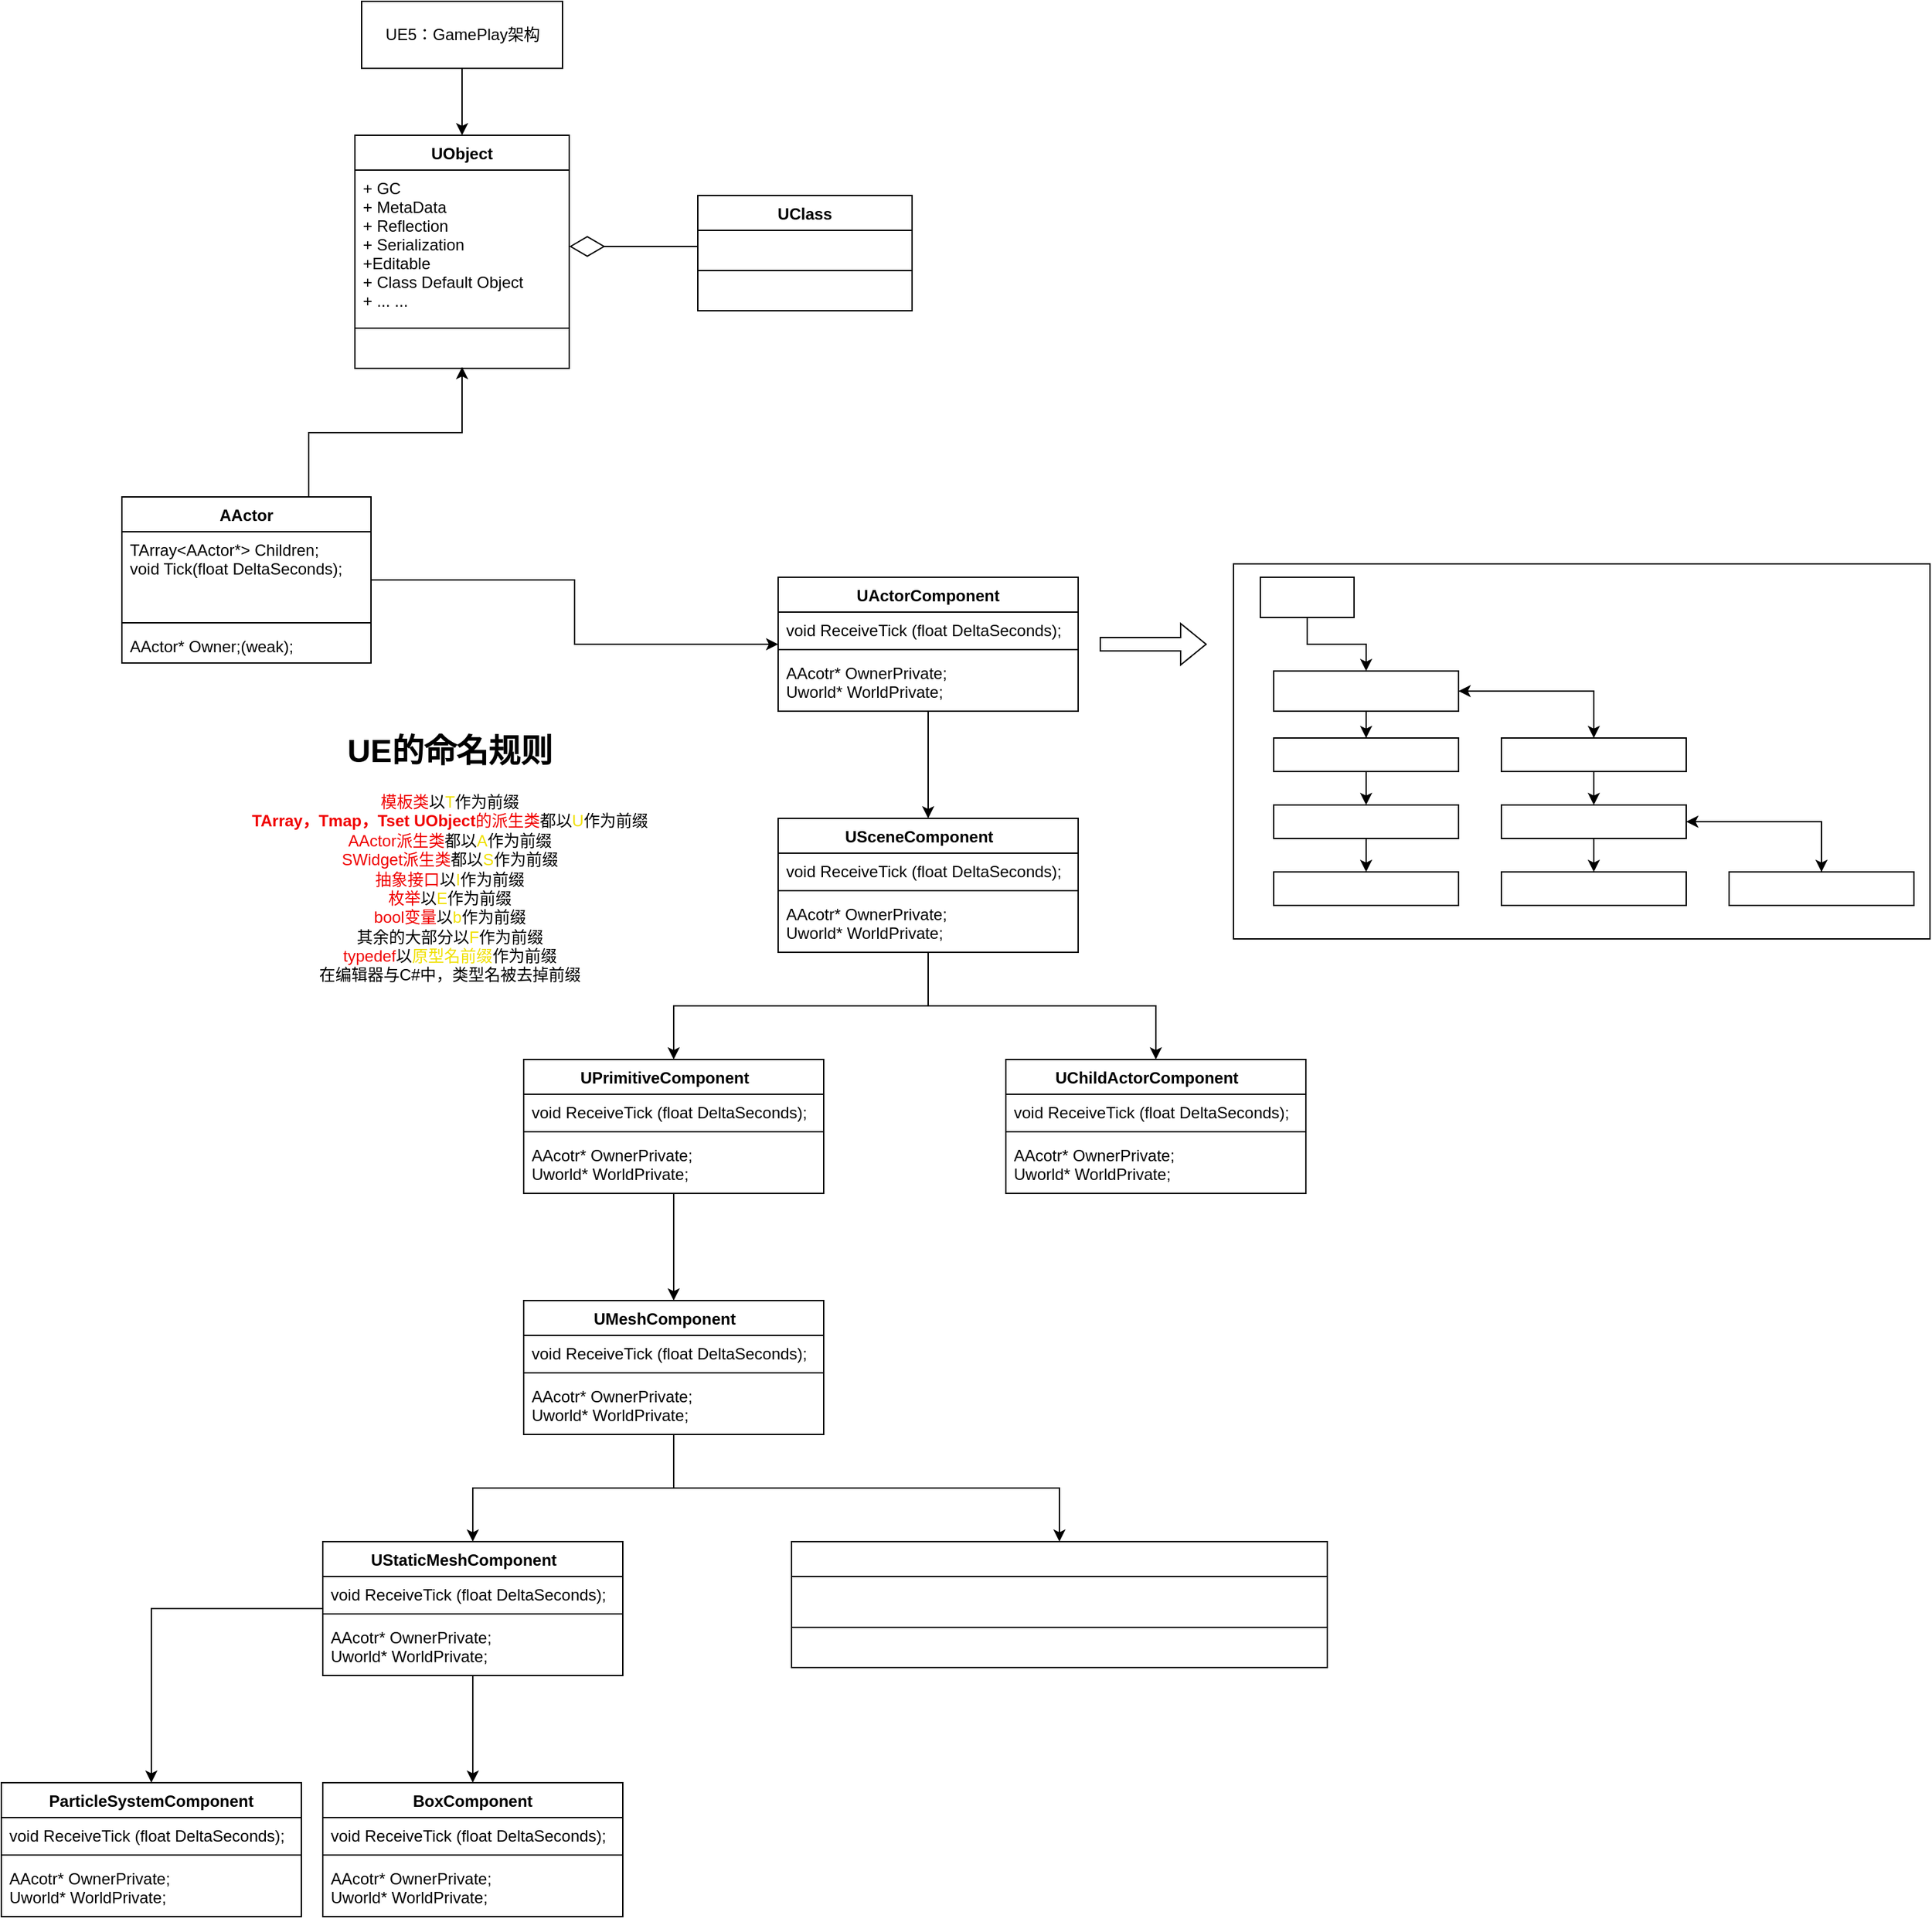 <mxfile version="20.2.3" type="github">
  <diagram id="C5RBs43oDa-KdzZeNtuy" name="Page-1">
    <mxGraphModel dx="807" dy="564" grid="1" gridSize="10" guides="0" tooltips="1" connect="1" arrows="1" fold="1" page="1" pageScale="1" pageWidth="827" pageHeight="1169" math="0" shadow="0">
      <root>
        <mxCell id="WIyWlLk6GJQsqaUBKTNV-0" />
        <mxCell id="WIyWlLk6GJQsqaUBKTNV-1" parent="WIyWlLk6GJQsqaUBKTNV-0" />
        <mxCell id="JBzvTZdr12KHgHO6GsRZ-7" style="edgeStyle=orthogonalEdgeStyle;rounded=0;orthogonalLoop=1;jettySize=auto;html=1;entryX=0.5;entryY=0;entryDx=0;entryDy=0;" parent="WIyWlLk6GJQsqaUBKTNV-1" source="JBzvTZdr12KHgHO6GsRZ-0" target="JBzvTZdr12KHgHO6GsRZ-3" edge="1">
          <mxGeometry relative="1" as="geometry" />
        </mxCell>
        <mxCell id="JBzvTZdr12KHgHO6GsRZ-0" value="UE5：GamePlay架构" style="html=1;" parent="WIyWlLk6GJQsqaUBKTNV-1" vertex="1">
          <mxGeometry x="749" y="140" width="150" height="50" as="geometry" />
        </mxCell>
        <mxCell id="JBzvTZdr12KHgHO6GsRZ-3" value="UObject" style="swimlane;fontStyle=1;align=center;verticalAlign=top;childLayout=stackLayout;horizontal=1;startSize=26;horizontalStack=0;resizeParent=1;resizeParentMax=0;resizeLast=0;collapsible=1;marginBottom=0;" parent="WIyWlLk6GJQsqaUBKTNV-1" vertex="1">
          <mxGeometry x="744" y="240" width="160" height="174" as="geometry" />
        </mxCell>
        <mxCell id="JBzvTZdr12KHgHO6GsRZ-4" value="+ GC&#xa;+ MetaData&#xa;+ Reflection&#xa;+ Serialization&#xa;+Editable&#xa;+ Class Default Object&#xa;+ ... ..." style="text;strokeColor=none;fillColor=none;align=left;verticalAlign=top;spacingLeft=4;spacingRight=4;overflow=hidden;rotatable=0;points=[[0,0.5],[1,0.5]];portConstraint=eastwest;" parent="JBzvTZdr12KHgHO6GsRZ-3" vertex="1">
          <mxGeometry y="26" width="160" height="114" as="geometry" />
        </mxCell>
        <mxCell id="JBzvTZdr12KHgHO6GsRZ-5" value="" style="line;strokeWidth=1;fillColor=none;align=left;verticalAlign=middle;spacingTop=-1;spacingLeft=3;spacingRight=3;rotatable=0;labelPosition=right;points=[];portConstraint=eastwest;" parent="JBzvTZdr12KHgHO6GsRZ-3" vertex="1">
          <mxGeometry y="140" width="160" height="8" as="geometry" />
        </mxCell>
        <mxCell id="JBzvTZdr12KHgHO6GsRZ-6" value="  " style="text;strokeColor=none;fillColor=none;align=left;verticalAlign=top;spacingLeft=4;spacingRight=4;overflow=hidden;rotatable=0;points=[[0,0.5],[1,0.5]];portConstraint=eastwest;" parent="JBzvTZdr12KHgHO6GsRZ-3" vertex="1">
          <mxGeometry y="148" width="160" height="26" as="geometry" />
        </mxCell>
        <mxCell id="JBzvTZdr12KHgHO6GsRZ-8" value="" style="endArrow=diamondThin;endFill=0;endSize=24;html=1;rounded=0;entryX=1;entryY=0.5;entryDx=0;entryDy=0;" parent="WIyWlLk6GJQsqaUBKTNV-1" target="JBzvTZdr12KHgHO6GsRZ-4" edge="1">
          <mxGeometry width="160" relative="1" as="geometry">
            <mxPoint x="1000" y="323" as="sourcePoint" />
            <mxPoint x="1110" y="310" as="targetPoint" />
          </mxGeometry>
        </mxCell>
        <mxCell id="JBzvTZdr12KHgHO6GsRZ-9" value="UClass" style="swimlane;fontStyle=1;align=center;verticalAlign=top;childLayout=stackLayout;horizontal=1;startSize=26;horizontalStack=0;resizeParent=1;resizeParentMax=0;resizeLast=0;collapsible=1;marginBottom=0;" parent="WIyWlLk6GJQsqaUBKTNV-1" vertex="1">
          <mxGeometry x="1000" y="285" width="160" height="86" as="geometry" />
        </mxCell>
        <mxCell id="JBzvTZdr12KHgHO6GsRZ-10" value="  " style="text;strokeColor=none;fillColor=none;align=left;verticalAlign=top;spacingLeft=4;spacingRight=4;overflow=hidden;rotatable=0;points=[[0,0.5],[1,0.5]];portConstraint=eastwest;" parent="JBzvTZdr12KHgHO6GsRZ-9" vertex="1">
          <mxGeometry y="26" width="160" height="26" as="geometry" />
        </mxCell>
        <mxCell id="JBzvTZdr12KHgHO6GsRZ-11" value="" style="line;strokeWidth=1;fillColor=none;align=left;verticalAlign=middle;spacingTop=-1;spacingLeft=3;spacingRight=3;rotatable=0;labelPosition=right;points=[];portConstraint=eastwest;" parent="JBzvTZdr12KHgHO6GsRZ-9" vertex="1">
          <mxGeometry y="52" width="160" height="8" as="geometry" />
        </mxCell>
        <mxCell id="JBzvTZdr12KHgHO6GsRZ-12" value="  " style="text;strokeColor=none;fillColor=none;align=left;verticalAlign=top;spacingLeft=4;spacingRight=4;overflow=hidden;rotatable=0;points=[[0,0.5],[1,0.5]];portConstraint=eastwest;" parent="JBzvTZdr12KHgHO6GsRZ-9" vertex="1">
          <mxGeometry y="60" width="160" height="26" as="geometry" />
        </mxCell>
        <mxCell id="JBzvTZdr12KHgHO6GsRZ-17" style="edgeStyle=orthogonalEdgeStyle;rounded=0;orthogonalLoop=1;jettySize=auto;html=1;exitX=0.75;exitY=0;exitDx=0;exitDy=0;entryX=0.5;entryY=0.962;entryDx=0;entryDy=0;entryPerimeter=0;" parent="WIyWlLk6GJQsqaUBKTNV-1" source="JBzvTZdr12KHgHO6GsRZ-13" target="JBzvTZdr12KHgHO6GsRZ-6" edge="1">
          <mxGeometry relative="1" as="geometry">
            <mxPoint x="810" y="420" as="targetPoint" />
          </mxGeometry>
        </mxCell>
        <mxCell id="koClU784cWXa2UPkRBET-6" value="" style="edgeStyle=orthogonalEdgeStyle;rounded=0;orthogonalLoop=1;jettySize=auto;html=1;fontColor=#F0E000;" edge="1" parent="WIyWlLk6GJQsqaUBKTNV-1" source="JBzvTZdr12KHgHO6GsRZ-13" target="koClU784cWXa2UPkRBET-2">
          <mxGeometry relative="1" as="geometry" />
        </mxCell>
        <mxCell id="JBzvTZdr12KHgHO6GsRZ-13" value="AActor" style="swimlane;fontStyle=1;align=center;verticalAlign=top;childLayout=stackLayout;horizontal=1;startSize=26;horizontalStack=0;resizeParent=1;resizeParentMax=0;resizeLast=0;collapsible=1;marginBottom=0;" parent="WIyWlLk6GJQsqaUBKTNV-1" vertex="1">
          <mxGeometry x="570" y="510" width="186" height="124" as="geometry" />
        </mxCell>
        <mxCell id="JBzvTZdr12KHgHO6GsRZ-14" value="TArray&lt;AActor*&gt; Children;&#xa;void Tick(float DeltaSeconds);&#xa;" style="text;strokeColor=none;fillColor=none;align=left;verticalAlign=top;spacingLeft=4;spacingRight=4;overflow=hidden;rotatable=0;points=[[0,0.5],[1,0.5]];portConstraint=eastwest;" parent="JBzvTZdr12KHgHO6GsRZ-13" vertex="1">
          <mxGeometry y="26" width="186" height="64" as="geometry" />
        </mxCell>
        <mxCell id="JBzvTZdr12KHgHO6GsRZ-15" value="" style="line;strokeWidth=1;fillColor=none;align=left;verticalAlign=middle;spacingTop=-1;spacingLeft=3;spacingRight=3;rotatable=0;labelPosition=right;points=[];portConstraint=eastwest;" parent="JBzvTZdr12KHgHO6GsRZ-13" vertex="1">
          <mxGeometry y="90" width="186" height="8" as="geometry" />
        </mxCell>
        <mxCell id="JBzvTZdr12KHgHO6GsRZ-16" value="AActor* Owner;(weak);" style="text;strokeColor=none;fillColor=none;align=left;verticalAlign=top;spacingLeft=4;spacingRight=4;overflow=hidden;rotatable=0;points=[[0,0.5],[1,0.5]];portConstraint=eastwest;" parent="JBzvTZdr12KHgHO6GsRZ-13" vertex="1">
          <mxGeometry y="98" width="186" height="26" as="geometry" />
        </mxCell>
        <mxCell id="koClU784cWXa2UPkRBET-0" value="&lt;h1 style=&quot;&quot;&gt;UE的命名规则&lt;/h1&gt;&lt;div&gt;&lt;font color=&quot;#f00000&quot;&gt;模板类&lt;/font&gt;以&lt;font color=&quot;#f0e000&quot;&gt;T&lt;/font&gt;作为前缀&lt;/div&gt;&lt;div&gt;&lt;b&gt;&lt;font color=&quot;#f00000&quot;&gt;TArray，Tmap，Tset UObject&lt;/font&gt;&lt;/b&gt;&lt;font color=&quot;#f00000&quot;&gt;的派生类&lt;/font&gt;都以&lt;font color=&quot;#f0e000&quot;&gt;U&lt;/font&gt;作为前缀&lt;/div&gt;&lt;div&gt;&lt;font color=&quot;#f00000&quot;&gt;AActor派生类&lt;/font&gt;都以&lt;font color=&quot;#f0e000&quot;&gt;A&lt;/font&gt;作为前缀&lt;/div&gt;&lt;div&gt;&lt;font color=&quot;#f00000&quot;&gt;SWidget派生类&lt;/font&gt;都以&lt;font color=&quot;#f0e000&quot;&gt;S&lt;/font&gt;作为前缀&lt;/div&gt;&lt;div&gt;&lt;font color=&quot;#f00000&quot;&gt;抽象接口&lt;/font&gt;以&lt;font color=&quot;#f0e000&quot;&gt;I&lt;/font&gt;作为前缀&lt;/div&gt;&lt;div&gt;&lt;font color=&quot;#f00000&quot;&gt;枚举&lt;/font&gt;以&lt;font color=&quot;#f0e000&quot;&gt;E&lt;/font&gt;作为前缀&lt;/div&gt;&lt;div&gt;&lt;font color=&quot;#f00000&quot;&gt;bool变量&lt;/font&gt;以&lt;font color=&quot;#f0e000&quot;&gt;b&lt;/font&gt;作为前缀&lt;/div&gt;&lt;div&gt;其余的大部分以&lt;font color=&quot;#f0e000&quot;&gt;F&lt;/font&gt;作为前缀&lt;/div&gt;&lt;div&gt;&lt;font color=&quot;#f00000&quot;&gt;typedef&lt;/font&gt;以&lt;font color=&quot;#f0e000&quot;&gt;原型名前缀&lt;/font&gt;作为前缀&lt;/div&gt;&lt;div&gt;在编辑器与C#中，类型名被去掉前缀&lt;/div&gt;" style="text;html=1;strokeColor=none;fillColor=none;spacing=5;spacingTop=-20;whiteSpace=wrap;overflow=hidden;rounded=0;align=center;" vertex="1" parent="WIyWlLk6GJQsqaUBKTNV-1">
          <mxGeometry x="660" y="680" width="310" height="200" as="geometry" />
        </mxCell>
        <mxCell id="koClU784cWXa2UPkRBET-13" value="" style="edgeStyle=orthogonalEdgeStyle;rounded=0;orthogonalLoop=1;jettySize=auto;html=1;fontColor=#F0E000;" edge="1" parent="WIyWlLk6GJQsqaUBKTNV-1" source="koClU784cWXa2UPkRBET-2" target="koClU784cWXa2UPkRBET-9">
          <mxGeometry relative="1" as="geometry" />
        </mxCell>
        <mxCell id="koClU784cWXa2UPkRBET-2" value="UActorComponent" style="swimlane;fontStyle=1;align=center;verticalAlign=top;childLayout=stackLayout;horizontal=1;startSize=26;horizontalStack=0;resizeParent=1;resizeParentMax=0;resizeLast=0;collapsible=1;marginBottom=0;" vertex="1" parent="WIyWlLk6GJQsqaUBKTNV-1">
          <mxGeometry x="1060" y="570" width="224" height="100" as="geometry" />
        </mxCell>
        <mxCell id="koClU784cWXa2UPkRBET-3" value="void ReceiveTick (float DeltaSeconds);" style="text;strokeColor=none;fillColor=none;align=left;verticalAlign=top;spacingLeft=4;spacingRight=4;overflow=hidden;rotatable=0;points=[[0,0.5],[1,0.5]];portConstraint=eastwest;" vertex="1" parent="koClU784cWXa2UPkRBET-2">
          <mxGeometry y="26" width="224" height="24" as="geometry" />
        </mxCell>
        <mxCell id="koClU784cWXa2UPkRBET-4" value="" style="line;strokeWidth=1;fillColor=none;align=left;verticalAlign=middle;spacingTop=-1;spacingLeft=3;spacingRight=3;rotatable=0;labelPosition=right;points=[];portConstraint=eastwest;" vertex="1" parent="koClU784cWXa2UPkRBET-2">
          <mxGeometry y="50" width="224" height="8" as="geometry" />
        </mxCell>
        <mxCell id="koClU784cWXa2UPkRBET-5" value="AAcotr* OwnerPrivate;&#xa;Uworld* WorldPrivate;" style="text;strokeColor=none;fillColor=none;align=left;verticalAlign=top;spacingLeft=4;spacingRight=4;overflow=hidden;rotatable=0;points=[[0,0.5],[1,0.5]];portConstraint=eastwest;" vertex="1" parent="koClU784cWXa2UPkRBET-2">
          <mxGeometry y="58" width="224" height="42" as="geometry" />
        </mxCell>
        <mxCell id="koClU784cWXa2UPkRBET-18" value="" style="edgeStyle=orthogonalEdgeStyle;rounded=0;orthogonalLoop=1;jettySize=auto;html=1;fontColor=#F0E000;" edge="1" parent="WIyWlLk6GJQsqaUBKTNV-1" source="koClU784cWXa2UPkRBET-9" target="koClU784cWXa2UPkRBET-14">
          <mxGeometry relative="1" as="geometry" />
        </mxCell>
        <mxCell id="koClU784cWXa2UPkRBET-23" value="" style="edgeStyle=orthogonalEdgeStyle;rounded=0;orthogonalLoop=1;jettySize=auto;html=1;fontColor=#F0E000;" edge="1" parent="WIyWlLk6GJQsqaUBKTNV-1" source="koClU784cWXa2UPkRBET-9" target="koClU784cWXa2UPkRBET-19">
          <mxGeometry relative="1" as="geometry" />
        </mxCell>
        <mxCell id="koClU784cWXa2UPkRBET-9" value="USceneComponent    " style="swimlane;fontStyle=1;align=center;verticalAlign=top;childLayout=stackLayout;horizontal=1;startSize=26;horizontalStack=0;resizeParent=1;resizeParentMax=0;resizeLast=0;collapsible=1;marginBottom=0;" vertex="1" parent="WIyWlLk6GJQsqaUBKTNV-1">
          <mxGeometry x="1060" y="750" width="224" height="100" as="geometry" />
        </mxCell>
        <mxCell id="koClU784cWXa2UPkRBET-10" value="void ReceiveTick (float DeltaSeconds);" style="text;strokeColor=none;fillColor=none;align=left;verticalAlign=top;spacingLeft=4;spacingRight=4;overflow=hidden;rotatable=0;points=[[0,0.5],[1,0.5]];portConstraint=eastwest;" vertex="1" parent="koClU784cWXa2UPkRBET-9">
          <mxGeometry y="26" width="224" height="24" as="geometry" />
        </mxCell>
        <mxCell id="koClU784cWXa2UPkRBET-11" value="" style="line;strokeWidth=1;fillColor=none;align=left;verticalAlign=middle;spacingTop=-1;spacingLeft=3;spacingRight=3;rotatable=0;labelPosition=right;points=[];portConstraint=eastwest;" vertex="1" parent="koClU784cWXa2UPkRBET-9">
          <mxGeometry y="50" width="224" height="8" as="geometry" />
        </mxCell>
        <mxCell id="koClU784cWXa2UPkRBET-12" value="AAcotr* OwnerPrivate;&#xa;Uworld* WorldPrivate;" style="text;strokeColor=none;fillColor=none;align=left;verticalAlign=top;spacingLeft=4;spacingRight=4;overflow=hidden;rotatable=0;points=[[0,0.5],[1,0.5]];portConstraint=eastwest;" vertex="1" parent="koClU784cWXa2UPkRBET-9">
          <mxGeometry y="58" width="224" height="42" as="geometry" />
        </mxCell>
        <mxCell id="koClU784cWXa2UPkRBET-28" value="" style="edgeStyle=orthogonalEdgeStyle;rounded=0;orthogonalLoop=1;jettySize=auto;html=1;fontColor=#F0E000;" edge="1" parent="WIyWlLk6GJQsqaUBKTNV-1" source="koClU784cWXa2UPkRBET-14" target="koClU784cWXa2UPkRBET-24">
          <mxGeometry relative="1" as="geometry" />
        </mxCell>
        <mxCell id="koClU784cWXa2UPkRBET-14" value="UPrimitiveComponent    " style="swimlane;fontStyle=1;align=center;verticalAlign=top;childLayout=stackLayout;horizontal=1;startSize=26;horizontalStack=0;resizeParent=1;resizeParentMax=0;resizeLast=0;collapsible=1;marginBottom=0;" vertex="1" parent="WIyWlLk6GJQsqaUBKTNV-1">
          <mxGeometry x="870" y="930" width="224" height="100" as="geometry" />
        </mxCell>
        <mxCell id="koClU784cWXa2UPkRBET-15" value="void ReceiveTick (float DeltaSeconds);" style="text;strokeColor=none;fillColor=none;align=left;verticalAlign=top;spacingLeft=4;spacingRight=4;overflow=hidden;rotatable=0;points=[[0,0.5],[1,0.5]];portConstraint=eastwest;" vertex="1" parent="koClU784cWXa2UPkRBET-14">
          <mxGeometry y="26" width="224" height="24" as="geometry" />
        </mxCell>
        <mxCell id="koClU784cWXa2UPkRBET-16" value="" style="line;strokeWidth=1;fillColor=none;align=left;verticalAlign=middle;spacingTop=-1;spacingLeft=3;spacingRight=3;rotatable=0;labelPosition=right;points=[];portConstraint=eastwest;" vertex="1" parent="koClU784cWXa2UPkRBET-14">
          <mxGeometry y="50" width="224" height="8" as="geometry" />
        </mxCell>
        <mxCell id="koClU784cWXa2UPkRBET-17" value="AAcotr* OwnerPrivate;&#xa;Uworld* WorldPrivate;" style="text;strokeColor=none;fillColor=none;align=left;verticalAlign=top;spacingLeft=4;spacingRight=4;overflow=hidden;rotatable=0;points=[[0,0.5],[1,0.5]];portConstraint=eastwest;" vertex="1" parent="koClU784cWXa2UPkRBET-14">
          <mxGeometry y="58" width="224" height="42" as="geometry" />
        </mxCell>
        <mxCell id="koClU784cWXa2UPkRBET-19" value="UChildActorComponent    " style="swimlane;fontStyle=1;align=center;verticalAlign=top;childLayout=stackLayout;horizontal=1;startSize=26;horizontalStack=0;resizeParent=1;resizeParentMax=0;resizeLast=0;collapsible=1;marginBottom=0;" vertex="1" parent="WIyWlLk6GJQsqaUBKTNV-1">
          <mxGeometry x="1230" y="930" width="224" height="100" as="geometry" />
        </mxCell>
        <mxCell id="koClU784cWXa2UPkRBET-20" value="void ReceiveTick (float DeltaSeconds);" style="text;strokeColor=none;fillColor=none;align=left;verticalAlign=top;spacingLeft=4;spacingRight=4;overflow=hidden;rotatable=0;points=[[0,0.5],[1,0.5]];portConstraint=eastwest;" vertex="1" parent="koClU784cWXa2UPkRBET-19">
          <mxGeometry y="26" width="224" height="24" as="geometry" />
        </mxCell>
        <mxCell id="koClU784cWXa2UPkRBET-21" value="" style="line;strokeWidth=1;fillColor=none;align=left;verticalAlign=middle;spacingTop=-1;spacingLeft=3;spacingRight=3;rotatable=0;labelPosition=right;points=[];portConstraint=eastwest;" vertex="1" parent="koClU784cWXa2UPkRBET-19">
          <mxGeometry y="50" width="224" height="8" as="geometry" />
        </mxCell>
        <mxCell id="koClU784cWXa2UPkRBET-22" value="AAcotr* OwnerPrivate;&#xa;Uworld* WorldPrivate;" style="text;strokeColor=none;fillColor=none;align=left;verticalAlign=top;spacingLeft=4;spacingRight=4;overflow=hidden;rotatable=0;points=[[0,0.5],[1,0.5]];portConstraint=eastwest;" vertex="1" parent="koClU784cWXa2UPkRBET-19">
          <mxGeometry y="58" width="224" height="42" as="geometry" />
        </mxCell>
        <mxCell id="koClU784cWXa2UPkRBET-33" value="" style="edgeStyle=orthogonalEdgeStyle;rounded=0;orthogonalLoop=1;jettySize=auto;html=1;fontColor=#F0E000;" edge="1" parent="WIyWlLk6GJQsqaUBKTNV-1" source="koClU784cWXa2UPkRBET-24" target="koClU784cWXa2UPkRBET-29">
          <mxGeometry relative="1" as="geometry" />
        </mxCell>
        <mxCell id="koClU784cWXa2UPkRBET-39" style="edgeStyle=orthogonalEdgeStyle;rounded=0;orthogonalLoop=1;jettySize=auto;html=1;fontColor=#F0E000;entryX=0.5;entryY=0;entryDx=0;entryDy=0;" edge="1" parent="WIyWlLk6GJQsqaUBKTNV-1" source="koClU784cWXa2UPkRBET-24" target="koClU784cWXa2UPkRBET-40">
          <mxGeometry relative="1" as="geometry">
            <mxPoint x="1090" y="1290" as="targetPoint" />
          </mxGeometry>
        </mxCell>
        <mxCell id="koClU784cWXa2UPkRBET-24" value="UMeshComponent    " style="swimlane;fontStyle=1;align=center;verticalAlign=top;childLayout=stackLayout;horizontal=1;startSize=26;horizontalStack=0;resizeParent=1;resizeParentMax=0;resizeLast=0;collapsible=1;marginBottom=0;" vertex="1" parent="WIyWlLk6GJQsqaUBKTNV-1">
          <mxGeometry x="870" y="1110" width="224" height="100" as="geometry" />
        </mxCell>
        <mxCell id="koClU784cWXa2UPkRBET-25" value="void ReceiveTick (float DeltaSeconds);" style="text;strokeColor=none;fillColor=none;align=left;verticalAlign=top;spacingLeft=4;spacingRight=4;overflow=hidden;rotatable=0;points=[[0,0.5],[1,0.5]];portConstraint=eastwest;" vertex="1" parent="koClU784cWXa2UPkRBET-24">
          <mxGeometry y="26" width="224" height="24" as="geometry" />
        </mxCell>
        <mxCell id="koClU784cWXa2UPkRBET-26" value="" style="line;strokeWidth=1;fillColor=none;align=left;verticalAlign=middle;spacingTop=-1;spacingLeft=3;spacingRight=3;rotatable=0;labelPosition=right;points=[];portConstraint=eastwest;" vertex="1" parent="koClU784cWXa2UPkRBET-24">
          <mxGeometry y="50" width="224" height="8" as="geometry" />
        </mxCell>
        <mxCell id="koClU784cWXa2UPkRBET-27" value="AAcotr* OwnerPrivate;&#xa;Uworld* WorldPrivate;" style="text;strokeColor=none;fillColor=none;align=left;verticalAlign=top;spacingLeft=4;spacingRight=4;overflow=hidden;rotatable=0;points=[[0,0.5],[1,0.5]];portConstraint=eastwest;" vertex="1" parent="koClU784cWXa2UPkRBET-24">
          <mxGeometry y="58" width="224" height="42" as="geometry" />
        </mxCell>
        <mxCell id="koClU784cWXa2UPkRBET-72" value="" style="edgeStyle=orthogonalEdgeStyle;rounded=0;orthogonalLoop=1;jettySize=auto;html=1;fontColor=#FFFFFF;" edge="1" parent="WIyWlLk6GJQsqaUBKTNV-1" source="koClU784cWXa2UPkRBET-29" target="koClU784cWXa2UPkRBET-68">
          <mxGeometry relative="1" as="geometry" />
        </mxCell>
        <mxCell id="koClU784cWXa2UPkRBET-77" value="" style="edgeStyle=orthogonalEdgeStyle;rounded=0;orthogonalLoop=1;jettySize=auto;html=1;fontColor=#FFFFFF;" edge="1" parent="WIyWlLk6GJQsqaUBKTNV-1" source="koClU784cWXa2UPkRBET-29" target="koClU784cWXa2UPkRBET-73">
          <mxGeometry relative="1" as="geometry" />
        </mxCell>
        <mxCell id="koClU784cWXa2UPkRBET-29" value="UStaticMeshComponent    " style="swimlane;fontStyle=1;align=center;verticalAlign=top;childLayout=stackLayout;horizontal=1;startSize=26;horizontalStack=0;resizeParent=1;resizeParentMax=0;resizeLast=0;collapsible=1;marginBottom=0;" vertex="1" parent="WIyWlLk6GJQsqaUBKTNV-1">
          <mxGeometry x="720" y="1290" width="224" height="100" as="geometry" />
        </mxCell>
        <mxCell id="koClU784cWXa2UPkRBET-30" value="void ReceiveTick (float DeltaSeconds);" style="text;strokeColor=none;fillColor=none;align=left;verticalAlign=top;spacingLeft=4;spacingRight=4;overflow=hidden;rotatable=0;points=[[0,0.5],[1,0.5]];portConstraint=eastwest;" vertex="1" parent="koClU784cWXa2UPkRBET-29">
          <mxGeometry y="26" width="224" height="24" as="geometry" />
        </mxCell>
        <mxCell id="koClU784cWXa2UPkRBET-31" value="" style="line;strokeWidth=1;fillColor=none;align=left;verticalAlign=middle;spacingTop=-1;spacingLeft=3;spacingRight=3;rotatable=0;labelPosition=right;points=[];portConstraint=eastwest;" vertex="1" parent="koClU784cWXa2UPkRBET-29">
          <mxGeometry y="50" width="224" height="8" as="geometry" />
        </mxCell>
        <mxCell id="koClU784cWXa2UPkRBET-32" value="AAcotr* OwnerPrivate;&#xa;Uworld* WorldPrivate;" style="text;strokeColor=none;fillColor=none;align=left;verticalAlign=top;spacingLeft=4;spacingRight=4;overflow=hidden;rotatable=0;points=[[0,0.5],[1,0.5]];portConstraint=eastwest;" vertex="1" parent="koClU784cWXa2UPkRBET-29">
          <mxGeometry y="58" width="224" height="42" as="geometry" />
        </mxCell>
        <mxCell id="koClU784cWXa2UPkRBET-40" value="USkinnedMeshComponent" style="swimlane;fontStyle=1;align=center;verticalAlign=top;childLayout=stackLayout;horizontal=1;startSize=26;horizontalStack=0;resizeParent=1;resizeParentMax=0;resizeLast=0;collapsible=1;marginBottom=0;fontColor=#FFFFFF;" vertex="1" parent="WIyWlLk6GJQsqaUBKTNV-1">
          <mxGeometry x="1070" y="1290" width="400" height="94" as="geometry" />
        </mxCell>
        <mxCell id="koClU784cWXa2UPkRBET-41" value="TWeakObjectPtr&lt;USkinnedMeshComponent&gt; MasterPoseComponent;&#xa;void FAnimationRecorderManager::Tick(float DeltaTime);&#xa;" style="text;strokeColor=none;fillColor=none;align=left;verticalAlign=top;spacingLeft=4;spacingRight=4;overflow=hidden;rotatable=0;points=[[0,0.5],[1,0.5]];portConstraint=eastwest;fontColor=#FFFFFF;" vertex="1" parent="koClU784cWXa2UPkRBET-40">
          <mxGeometry y="26" width="400" height="34" as="geometry" />
        </mxCell>
        <mxCell id="koClU784cWXa2UPkRBET-42" value="" style="line;strokeWidth=1;fillColor=none;align=left;verticalAlign=middle;spacingTop=-1;spacingLeft=3;spacingRight=3;rotatable=0;labelPosition=right;points=[];portConstraint=eastwest;fontColor=#F0E000;" vertex="1" parent="koClU784cWXa2UPkRBET-40">
          <mxGeometry y="60" width="400" height="8" as="geometry" />
        </mxCell>
        <mxCell id="koClU784cWXa2UPkRBET-43" value="+ method(type): type" style="text;strokeColor=none;fillColor=none;align=left;verticalAlign=top;spacingLeft=4;spacingRight=4;overflow=hidden;rotatable=0;points=[[0,0.5],[1,0.5]];portConstraint=eastwest;fontColor=#FFFFFF;" vertex="1" parent="koClU784cWXa2UPkRBET-40">
          <mxGeometry y="68" width="400" height="26" as="geometry" />
        </mxCell>
        <mxCell id="koClU784cWXa2UPkRBET-45" value="" style="whiteSpace=wrap;html=1;fontColor=#FFFFFF;" vertex="1" parent="WIyWlLk6GJQsqaUBKTNV-1">
          <mxGeometry x="1400" y="560" width="520" height="280" as="geometry" />
        </mxCell>
        <mxCell id="koClU784cWXa2UPkRBET-49" value="" style="edgeStyle=orthogonalEdgeStyle;rounded=0;orthogonalLoop=1;jettySize=auto;html=1;fontColor=#FFFFFF;" edge="1" parent="WIyWlLk6GJQsqaUBKTNV-1" source="koClU784cWXa2UPkRBET-46" target="koClU784cWXa2UPkRBET-48">
          <mxGeometry relative="1" as="geometry" />
        </mxCell>
        <mxCell id="koClU784cWXa2UPkRBET-46" value="Actor" style="rounded=0;whiteSpace=wrap;html=1;fontColor=#FFFFFF;" vertex="1" parent="WIyWlLk6GJQsqaUBKTNV-1">
          <mxGeometry x="1420" y="570" width="70" height="30" as="geometry" />
        </mxCell>
        <mxCell id="koClU784cWXa2UPkRBET-51" value="" style="edgeStyle=orthogonalEdgeStyle;rounded=0;orthogonalLoop=1;jettySize=auto;html=1;fontColor=#FFFFFF;" edge="1" parent="WIyWlLk6GJQsqaUBKTNV-1" source="koClU784cWXa2UPkRBET-48" target="koClU784cWXa2UPkRBET-50">
          <mxGeometry relative="1" as="geometry" />
        </mxCell>
        <mxCell id="koClU784cWXa2UPkRBET-58" value="" style="edgeStyle=orthogonalEdgeStyle;rounded=0;orthogonalLoop=1;jettySize=auto;html=1;fontColor=#FFFFFF;" edge="1" parent="WIyWlLk6GJQsqaUBKTNV-1" source="koClU784cWXa2UPkRBET-48" target="koClU784cWXa2UPkRBET-57">
          <mxGeometry relative="1" as="geometry" />
        </mxCell>
        <mxCell id="koClU784cWXa2UPkRBET-48" value="Scene Component&lt;br&gt;Root Component" style="whiteSpace=wrap;html=1;fontColor=#FFFFFF;rounded=0;" vertex="1" parent="WIyWlLk6GJQsqaUBKTNV-1">
          <mxGeometry x="1430" y="640" width="138" height="30" as="geometry" />
        </mxCell>
        <mxCell id="koClU784cWXa2UPkRBET-53" value="" style="edgeStyle=orthogonalEdgeStyle;rounded=0;orthogonalLoop=1;jettySize=auto;html=1;fontColor=#FFFFFF;" edge="1" parent="WIyWlLk6GJQsqaUBKTNV-1" source="koClU784cWXa2UPkRBET-50" target="koClU784cWXa2UPkRBET-52">
          <mxGeometry relative="1" as="geometry" />
        </mxCell>
        <mxCell id="koClU784cWXa2UPkRBET-50" value="Actor Component" style="whiteSpace=wrap;html=1;fontColor=#FFFFFF;rounded=0;" vertex="1" parent="WIyWlLk6GJQsqaUBKTNV-1">
          <mxGeometry x="1430" y="690" width="138" height="25" as="geometry" />
        </mxCell>
        <mxCell id="koClU784cWXa2UPkRBET-55" value="" style="edgeStyle=orthogonalEdgeStyle;rounded=0;orthogonalLoop=1;jettySize=auto;html=1;fontColor=#FFFFFF;" edge="1" parent="WIyWlLk6GJQsqaUBKTNV-1" source="koClU784cWXa2UPkRBET-52" target="koClU784cWXa2UPkRBET-54">
          <mxGeometry relative="1" as="geometry" />
        </mxCell>
        <mxCell id="koClU784cWXa2UPkRBET-52" value="Actor Component" style="whiteSpace=wrap;html=1;fontColor=#FFFFFF;rounded=0;" vertex="1" parent="WIyWlLk6GJQsqaUBKTNV-1">
          <mxGeometry x="1430" y="740" width="138" height="25" as="geometry" />
        </mxCell>
        <mxCell id="koClU784cWXa2UPkRBET-54" value="... ..." style="whiteSpace=wrap;html=1;fontColor=#FFFFFF;rounded=0;" vertex="1" parent="WIyWlLk6GJQsqaUBKTNV-1">
          <mxGeometry x="1430" y="790" width="138" height="25" as="geometry" />
        </mxCell>
        <mxCell id="koClU784cWXa2UPkRBET-60" value="" style="edgeStyle=orthogonalEdgeStyle;rounded=0;orthogonalLoop=1;jettySize=auto;html=1;fontColor=#FFFFFF;" edge="1" parent="WIyWlLk6GJQsqaUBKTNV-1" source="koClU784cWXa2UPkRBET-57" target="koClU784cWXa2UPkRBET-59">
          <mxGeometry relative="1" as="geometry" />
        </mxCell>
        <mxCell id="koClU784cWXa2UPkRBET-63" style="edgeStyle=orthogonalEdgeStyle;rounded=0;orthogonalLoop=1;jettySize=auto;html=1;exitX=0.5;exitY=0;exitDx=0;exitDy=0;entryX=1;entryY=0.5;entryDx=0;entryDy=0;fontColor=#FFFFFF;" edge="1" parent="WIyWlLk6GJQsqaUBKTNV-1" source="koClU784cWXa2UPkRBET-57" target="koClU784cWXa2UPkRBET-48">
          <mxGeometry relative="1" as="geometry" />
        </mxCell>
        <mxCell id="koClU784cWXa2UPkRBET-57" value="Scene Component" style="whiteSpace=wrap;html=1;fontColor=#FFFFFF;rounded=0;" vertex="1" parent="WIyWlLk6GJQsqaUBKTNV-1">
          <mxGeometry x="1600" y="690" width="138" height="25" as="geometry" />
        </mxCell>
        <mxCell id="koClU784cWXa2UPkRBET-62" value="" style="edgeStyle=orthogonalEdgeStyle;rounded=0;orthogonalLoop=1;jettySize=auto;html=1;fontColor=#FFFFFF;" edge="1" parent="WIyWlLk6GJQsqaUBKTNV-1" source="koClU784cWXa2UPkRBET-59" target="koClU784cWXa2UPkRBET-61">
          <mxGeometry relative="1" as="geometry" />
        </mxCell>
        <mxCell id="koClU784cWXa2UPkRBET-65" value="" style="edgeStyle=orthogonalEdgeStyle;rounded=0;orthogonalLoop=1;jettySize=auto;html=1;fontColor=#FFFFFF;" edge="1" parent="WIyWlLk6GJQsqaUBKTNV-1" source="koClU784cWXa2UPkRBET-59" target="koClU784cWXa2UPkRBET-64">
          <mxGeometry relative="1" as="geometry" />
        </mxCell>
        <mxCell id="koClU784cWXa2UPkRBET-59" value="Scene Component" style="whiteSpace=wrap;html=1;fontColor=#FFFFFF;rounded=0;" vertex="1" parent="WIyWlLk6GJQsqaUBKTNV-1">
          <mxGeometry x="1600" y="740" width="138" height="25" as="geometry" />
        </mxCell>
        <mxCell id="koClU784cWXa2UPkRBET-61" value="Scene Component" style="whiteSpace=wrap;html=1;fontColor=#FFFFFF;rounded=0;" vertex="1" parent="WIyWlLk6GJQsqaUBKTNV-1">
          <mxGeometry x="1600" y="790" width="138" height="25" as="geometry" />
        </mxCell>
        <mxCell id="koClU784cWXa2UPkRBET-66" style="edgeStyle=orthogonalEdgeStyle;rounded=0;orthogonalLoop=1;jettySize=auto;html=1;exitX=0.5;exitY=0;exitDx=0;exitDy=0;entryX=1;entryY=0.5;entryDx=0;entryDy=0;fontColor=#FFFFFF;" edge="1" parent="WIyWlLk6GJQsqaUBKTNV-1" source="koClU784cWXa2UPkRBET-64" target="koClU784cWXa2UPkRBET-59">
          <mxGeometry relative="1" as="geometry" />
        </mxCell>
        <mxCell id="koClU784cWXa2UPkRBET-64" value="Scene Component" style="whiteSpace=wrap;html=1;fontColor=#FFFFFF;rounded=0;" vertex="1" parent="WIyWlLk6GJQsqaUBKTNV-1">
          <mxGeometry x="1770" y="790" width="138" height="25" as="geometry" />
        </mxCell>
        <mxCell id="koClU784cWXa2UPkRBET-67" value="" style="shape=flexArrow;endArrow=classic;html=1;rounded=0;fontColor=#FFFFFF;" edge="1" parent="WIyWlLk6GJQsqaUBKTNV-1">
          <mxGeometry width="50" height="50" relative="1" as="geometry">
            <mxPoint x="1300" y="620" as="sourcePoint" />
            <mxPoint x="1380" y="620" as="targetPoint" />
          </mxGeometry>
        </mxCell>
        <mxCell id="koClU784cWXa2UPkRBET-68" value="ParticleSystemComponent" style="swimlane;fontStyle=1;align=center;verticalAlign=top;childLayout=stackLayout;horizontal=1;startSize=26;horizontalStack=0;resizeParent=1;resizeParentMax=0;resizeLast=0;collapsible=1;marginBottom=0;" vertex="1" parent="WIyWlLk6GJQsqaUBKTNV-1">
          <mxGeometry x="480" y="1470" width="224" height="100" as="geometry" />
        </mxCell>
        <mxCell id="koClU784cWXa2UPkRBET-69" value="void ReceiveTick (float DeltaSeconds);" style="text;strokeColor=none;fillColor=none;align=left;verticalAlign=top;spacingLeft=4;spacingRight=4;overflow=hidden;rotatable=0;points=[[0,0.5],[1,0.5]];portConstraint=eastwest;" vertex="1" parent="koClU784cWXa2UPkRBET-68">
          <mxGeometry y="26" width="224" height="24" as="geometry" />
        </mxCell>
        <mxCell id="koClU784cWXa2UPkRBET-70" value="" style="line;strokeWidth=1;fillColor=none;align=left;verticalAlign=middle;spacingTop=-1;spacingLeft=3;spacingRight=3;rotatable=0;labelPosition=right;points=[];portConstraint=eastwest;" vertex="1" parent="koClU784cWXa2UPkRBET-68">
          <mxGeometry y="50" width="224" height="8" as="geometry" />
        </mxCell>
        <mxCell id="koClU784cWXa2UPkRBET-71" value="AAcotr* OwnerPrivate;&#xa;Uworld* WorldPrivate;" style="text;strokeColor=none;fillColor=none;align=left;verticalAlign=top;spacingLeft=4;spacingRight=4;overflow=hidden;rotatable=0;points=[[0,0.5],[1,0.5]];portConstraint=eastwest;" vertex="1" parent="koClU784cWXa2UPkRBET-68">
          <mxGeometry y="58" width="224" height="42" as="geometry" />
        </mxCell>
        <mxCell id="koClU784cWXa2UPkRBET-73" value="BoxComponent" style="swimlane;fontStyle=1;align=center;verticalAlign=top;childLayout=stackLayout;horizontal=1;startSize=26;horizontalStack=0;resizeParent=1;resizeParentMax=0;resizeLast=0;collapsible=1;marginBottom=0;" vertex="1" parent="WIyWlLk6GJQsqaUBKTNV-1">
          <mxGeometry x="720" y="1470" width="224" height="100" as="geometry" />
        </mxCell>
        <mxCell id="koClU784cWXa2UPkRBET-74" value="void ReceiveTick (float DeltaSeconds);" style="text;strokeColor=none;fillColor=none;align=left;verticalAlign=top;spacingLeft=4;spacingRight=4;overflow=hidden;rotatable=0;points=[[0,0.5],[1,0.5]];portConstraint=eastwest;" vertex="1" parent="koClU784cWXa2UPkRBET-73">
          <mxGeometry y="26" width="224" height="24" as="geometry" />
        </mxCell>
        <mxCell id="koClU784cWXa2UPkRBET-75" value="" style="line;strokeWidth=1;fillColor=none;align=left;verticalAlign=middle;spacingTop=-1;spacingLeft=3;spacingRight=3;rotatable=0;labelPosition=right;points=[];portConstraint=eastwest;" vertex="1" parent="koClU784cWXa2UPkRBET-73">
          <mxGeometry y="50" width="224" height="8" as="geometry" />
        </mxCell>
        <mxCell id="koClU784cWXa2UPkRBET-76" value="AAcotr* OwnerPrivate;&#xa;Uworld* WorldPrivate;" style="text;strokeColor=none;fillColor=none;align=left;verticalAlign=top;spacingLeft=4;spacingRight=4;overflow=hidden;rotatable=0;points=[[0,0.5],[1,0.5]];portConstraint=eastwest;" vertex="1" parent="koClU784cWXa2UPkRBET-73">
          <mxGeometry y="58" width="224" height="42" as="geometry" />
        </mxCell>
      </root>
    </mxGraphModel>
  </diagram>
</mxfile>
